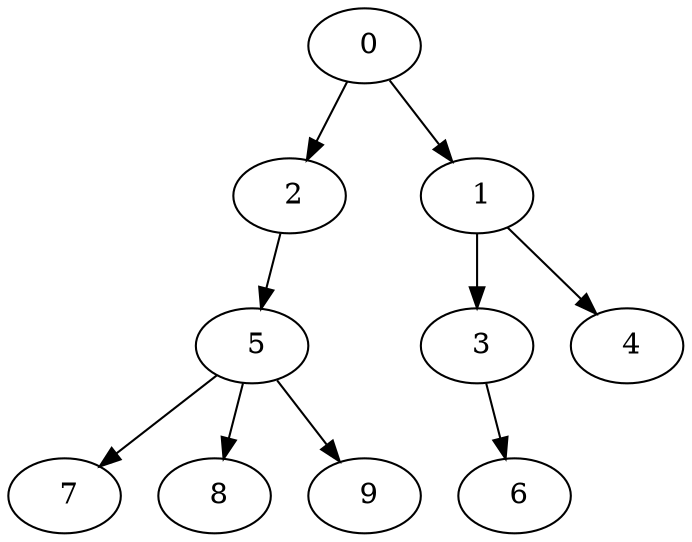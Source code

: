 digraph mytree {
" 0" -> " 2";
" 0" -> " 1";
" 2" -> " 5";
" 1" -> " 3";
" 1" -> " 4";
" 3" -> " 6";
" 4";
" 5" -> " 7";
" 5" -> " 8";
" 5" -> " 9";
" 6";
" 7";
" 8";
" 9";
}
